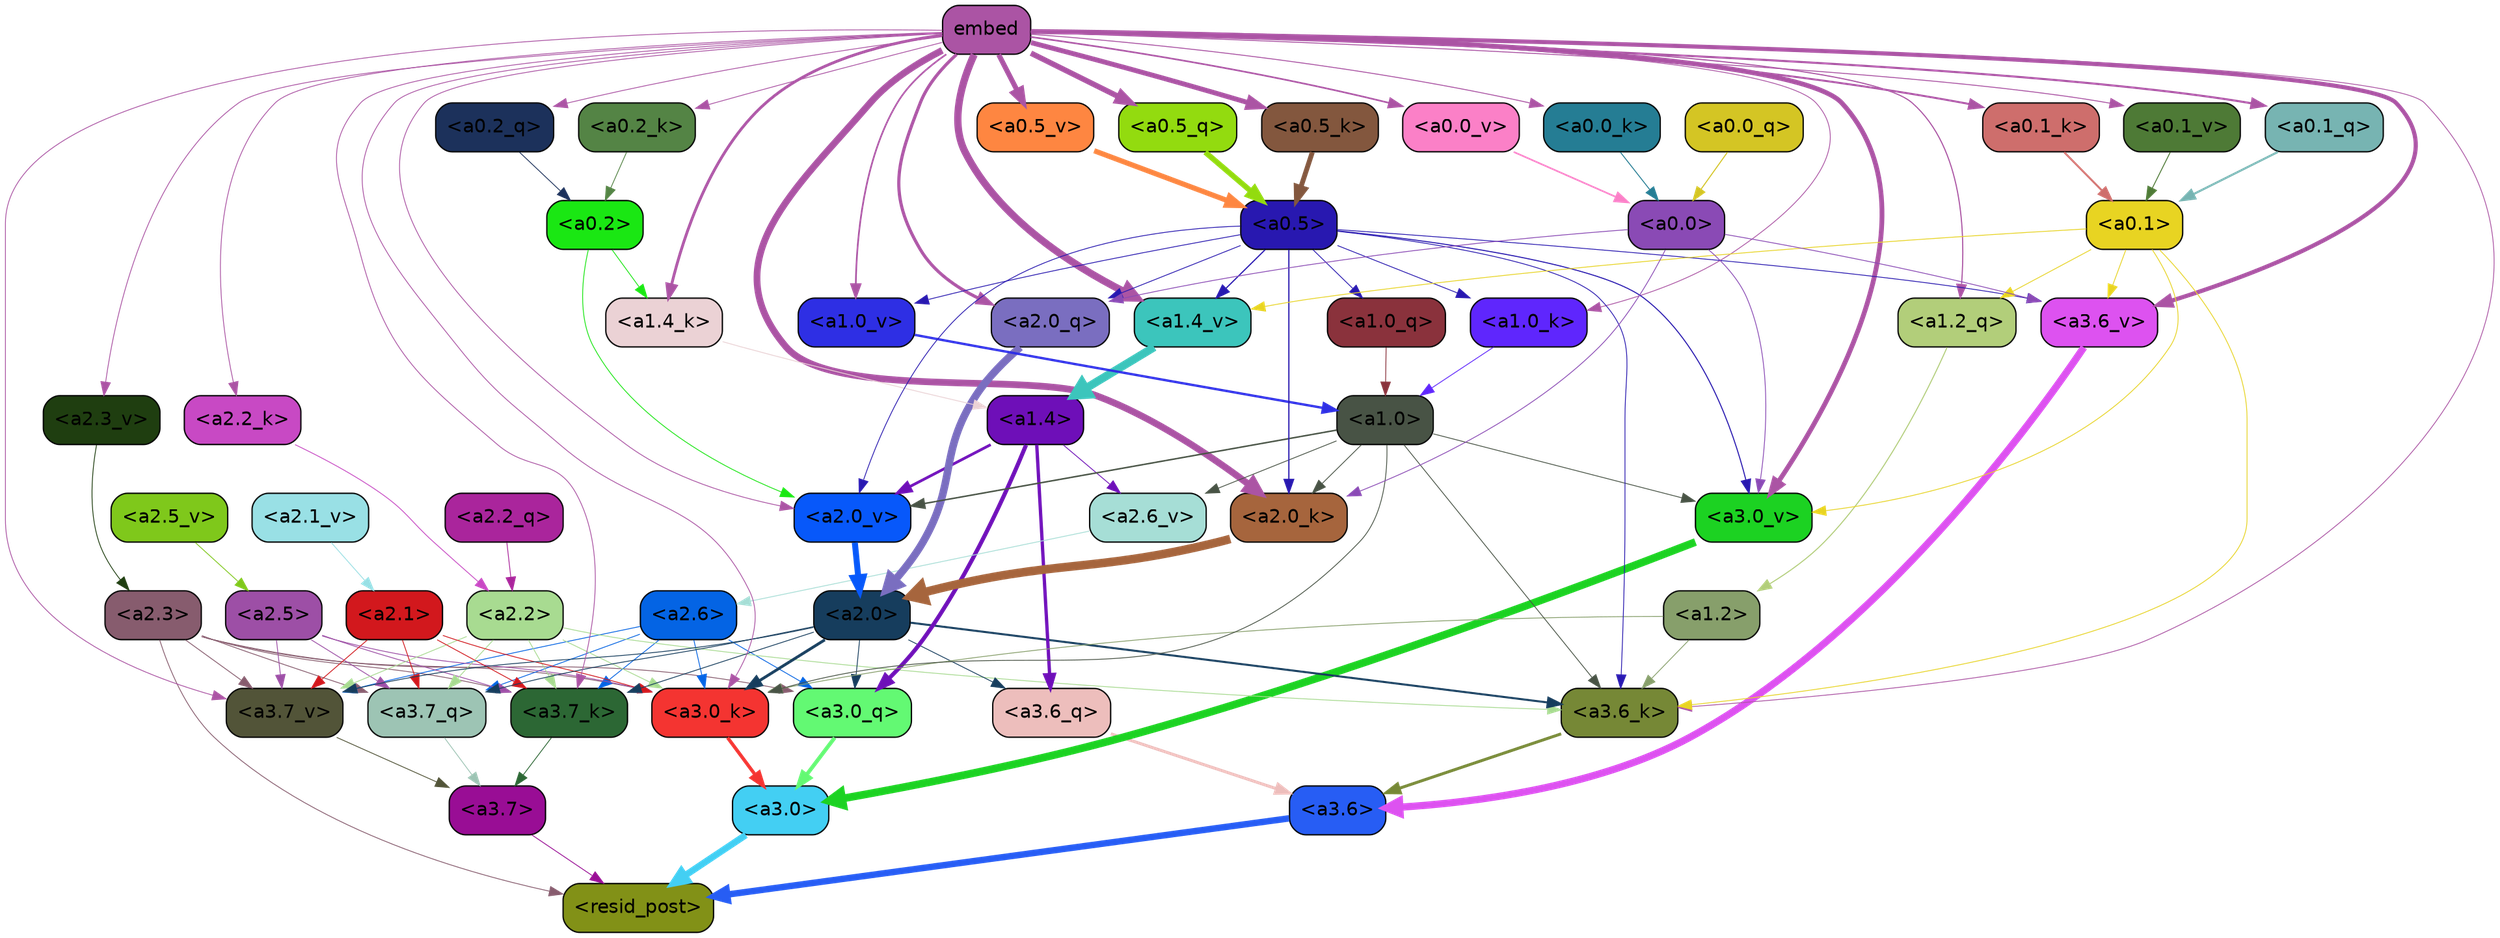 strict digraph "" {
	graph [bgcolor=transparent,
		layout=dot,
		overlap=false,
		splines=true
	];
	"<a3.7>"	[color=black,
		fillcolor="#990d95",
		fontname=Helvetica,
		shape=box,
		style="filled, rounded"];
	"<resid_post>"	[color=black,
		fillcolor="#829117",
		fontname=Helvetica,
		shape=box,
		style="filled, rounded"];
	"<a3.7>" -> "<resid_post>"	[color="#990d95",
		penwidth=0.6];
	"<a3.6>"	[color=black,
		fillcolor="#275df4",
		fontname=Helvetica,
		shape=box,
		style="filled, rounded"];
	"<a3.6>" -> "<resid_post>"	[color="#275df4",
		penwidth=4.7534414529800415];
	"<a3.0>"	[color=black,
		fillcolor="#43cff3",
		fontname=Helvetica,
		shape=box,
		style="filled, rounded"];
	"<a3.0>" -> "<resid_post>"	[color="#43cff3",
		penwidth=4.898576855659485];
	"<a2.3>"	[color=black,
		fillcolor="#875c6e",
		fontname=Helvetica,
		shape=box,
		style="filled, rounded"];
	"<a2.3>" -> "<resid_post>"	[color="#875c6e",
		penwidth=0.6];
	"<a3.7_q>"	[color=black,
		fillcolor="#9dc4b4",
		fontname=Helvetica,
		shape=box,
		style="filled, rounded"];
	"<a2.3>" -> "<a3.7_q>"	[color="#875c6e",
		penwidth=0.6];
	"<a3.0_q>"	[color=black,
		fillcolor="#63f973",
		fontname=Helvetica,
		shape=box,
		style="filled, rounded"];
	"<a2.3>" -> "<a3.0_q>"	[color="#875c6e",
		penwidth=0.6];
	"<a3.7_k>"	[color=black,
		fillcolor="#2c6734",
		fontname=Helvetica,
		shape=box,
		style="filled, rounded"];
	"<a2.3>" -> "<a3.7_k>"	[color="#875c6e",
		penwidth=0.6];
	"<a3.0_k>"	[color=black,
		fillcolor="#f43431",
		fontname=Helvetica,
		shape=box,
		style="filled, rounded"];
	"<a2.3>" -> "<a3.0_k>"	[color="#875c6e",
		penwidth=0.6];
	"<a3.7_v>"	[color=black,
		fillcolor="#525438",
		fontname=Helvetica,
		shape=box,
		style="filled, rounded"];
	"<a2.3>" -> "<a3.7_v>"	[color="#875c6e",
		penwidth=0.6];
	"<a3.7_q>" -> "<a3.7>"	[color="#9dc4b4",
		penwidth=0.6];
	"<a3.6_q>"	[color=black,
		fillcolor="#edbebc",
		fontname=Helvetica,
		shape=box,
		style="filled, rounded"];
	"<a3.6_q>" -> "<a3.6>"	[color="#edbebc",
		penwidth=2.160832464694977];
	"<a3.0_q>" -> "<a3.0>"	[color="#63f973",
		penwidth=2.870753765106201];
	"<a3.7_k>" -> "<a3.7>"	[color="#2c6734",
		penwidth=0.6];
	"<a3.6_k>"	[color=black,
		fillcolor="#768836",
		fontname=Helvetica,
		shape=box,
		style="filled, rounded"];
	"<a3.6_k>" -> "<a3.6>"	[color="#768836",
		penwidth=2.13908451795578];
	"<a3.0_k>" -> "<a3.0>"	[color="#f43431",
		penwidth=2.520303964614868];
	"<a3.7_v>" -> "<a3.7>"	[color="#525438",
		penwidth=0.6];
	"<a3.6_v>"	[color=black,
		fillcolor="#dd52f0",
		fontname=Helvetica,
		shape=box,
		style="filled, rounded"];
	"<a3.6_v>" -> "<a3.6>"	[color="#dd52f0",
		penwidth=5.297133803367615];
	"<a3.0_v>"	[color=black,
		fillcolor="#1cd222",
		fontname=Helvetica,
		shape=box,
		style="filled, rounded"];
	"<a3.0_v>" -> "<a3.0>"	[color="#1cd222",
		penwidth=5.680712580680847];
	"<a2.6>"	[color=black,
		fillcolor="#0464e4",
		fontname=Helvetica,
		shape=box,
		style="filled, rounded"];
	"<a2.6>" -> "<a3.7_q>"	[color="#0464e4",
		penwidth=0.6];
	"<a2.6>" -> "<a3.0_q>"	[color="#0464e4",
		penwidth=0.6];
	"<a2.6>" -> "<a3.7_k>"	[color="#0464e4",
		penwidth=0.6];
	"<a2.6>" -> "<a3.0_k>"	[color="#0464e4",
		penwidth=0.6];
	"<a2.6>" -> "<a3.7_v>"	[color="#0464e4",
		penwidth=0.6];
	"<a2.5>"	[color=black,
		fillcolor="#9d4fa6",
		fontname=Helvetica,
		shape=box,
		style="filled, rounded"];
	"<a2.5>" -> "<a3.7_q>"	[color="#9d4fa6",
		penwidth=0.6];
	"<a2.5>" -> "<a3.7_k>"	[color="#9d4fa6",
		penwidth=0.6];
	"<a2.5>" -> "<a3.0_k>"	[color="#9d4fa6",
		penwidth=0.6];
	"<a2.5>" -> "<a3.7_v>"	[color="#9d4fa6",
		penwidth=0.6];
	"<a2.2>"	[color=black,
		fillcolor="#a8db91",
		fontname=Helvetica,
		shape=box,
		style="filled, rounded"];
	"<a2.2>" -> "<a3.7_q>"	[color="#a8db91",
		penwidth=0.6];
	"<a2.2>" -> "<a3.7_k>"	[color="#a8db91",
		penwidth=0.6];
	"<a2.2>" -> "<a3.6_k>"	[color="#a8db91",
		penwidth=0.6];
	"<a2.2>" -> "<a3.0_k>"	[color="#a8db91",
		penwidth=0.6];
	"<a2.2>" -> "<a3.7_v>"	[color="#a8db91",
		penwidth=0.6];
	"<a2.1>"	[color=black,
		fillcolor="#d2181d",
		fontname=Helvetica,
		shape=box,
		style="filled, rounded"];
	"<a2.1>" -> "<a3.7_q>"	[color="#d2181d",
		penwidth=0.6];
	"<a2.1>" -> "<a3.7_k>"	[color="#d2181d",
		penwidth=0.6];
	"<a2.1>" -> "<a3.0_k>"	[color="#d2181d",
		penwidth=0.6];
	"<a2.1>" -> "<a3.7_v>"	[color="#d2181d",
		penwidth=0.6];
	"<a2.0>"	[color=black,
		fillcolor="#163d5d",
		fontname=Helvetica,
		shape=box,
		style="filled, rounded"];
	"<a2.0>" -> "<a3.7_q>"	[color="#163d5d",
		penwidth=0.6];
	"<a2.0>" -> "<a3.6_q>"	[color="#163d5d",
		penwidth=0.6];
	"<a2.0>" -> "<a3.0_q>"	[color="#163d5d",
		penwidth=0.6];
	"<a2.0>" -> "<a3.7_k>"	[color="#163d5d",
		penwidth=0.6];
	"<a2.0>" -> "<a3.6_k>"	[color="#163d5d",
		penwidth=1.4807794839143753];
	"<a2.0>" -> "<a3.0_k>"	[color="#163d5d",
		penwidth=2.095262974500656];
	"<a2.0>" -> "<a3.7_v>"	[color="#163d5d",
		penwidth=0.6];
	"<a1.4>"	[color=black,
		fillcolor="#6e0fb8",
		fontname=Helvetica,
		shape=box,
		style="filled, rounded"];
	"<a1.4>" -> "<a3.6_q>"	[color="#6e0fb8",
		penwidth=2.425799250602722];
	"<a1.4>" -> "<a3.0_q>"	[color="#6e0fb8",
		penwidth=3.0341034531593323];
	"<a2.6_v>"	[color=black,
		fillcolor="#a6ded6",
		fontname=Helvetica,
		shape=box,
		style="filled, rounded"];
	"<a1.4>" -> "<a2.6_v>"	[color="#6e0fb8",
		penwidth=0.6];
	"<a2.0_v>"	[color=black,
		fillcolor="#0758fa",
		fontname=Helvetica,
		shape=box,
		style="filled, rounded"];
	"<a1.4>" -> "<a2.0_v>"	[color="#6e0fb8",
		penwidth=2.007302835583687];
	embed	[color=black,
		fillcolor="#ab54a4",
		fontname=Helvetica,
		shape=box,
		style="filled, rounded"];
	embed -> "<a3.7_k>"	[color="#ab54a4",
		penwidth=0.6];
	embed -> "<a3.6_k>"	[color="#ab54a4",
		penwidth=0.6];
	embed -> "<a3.0_k>"	[color="#ab54a4",
		penwidth=0.6];
	embed -> "<a3.7_v>"	[color="#ab54a4",
		penwidth=0.6];
	embed -> "<a3.6_v>"	[color="#ab54a4",
		penwidth=3.067279100418091];
	embed -> "<a3.0_v>"	[color="#ab54a4",
		penwidth=3.5202720761299133];
	"<a2.0_q>"	[color=black,
		fillcolor="#7a6ec0",
		fontname=Helvetica,
		shape=box,
		style="filled, rounded"];
	embed -> "<a2.0_q>"	[color="#ab54a4",
		penwidth=2.339468687772751];
	"<a2.2_k>"	[color=black,
		fillcolor="#c849c4",
		fontname=Helvetica,
		shape=box,
		style="filled, rounded"];
	embed -> "<a2.2_k>"	[color="#ab54a4",
		penwidth=0.6];
	"<a2.0_k>"	[color=black,
		fillcolor="#a6653d",
		fontname=Helvetica,
		shape=box,
		style="filled, rounded"];
	embed -> "<a2.0_k>"	[color="#ab54a4",
		penwidth=4.9759310483932495];
	"<a2.3_v>"	[color=black,
		fillcolor="#1f3e10",
		fontname=Helvetica,
		shape=box,
		style="filled, rounded"];
	embed -> "<a2.3_v>"	[color="#ab54a4",
		penwidth=0.6];
	embed -> "<a2.0_v>"	[color="#ab54a4",
		penwidth=0.6];
	"<a1.2_q>"	[color=black,
		fillcolor="#b2ce7a",
		fontname=Helvetica,
		shape=box,
		style="filled, rounded"];
	embed -> "<a1.2_q>"	[color="#ab54a4",
		penwidth=0.8262195587158203];
	"<a1.4_k>"	[color=black,
		fillcolor="#ebd2d5",
		fontname=Helvetica,
		shape=box,
		style="filled, rounded"];
	embed -> "<a1.4_k>"	[color="#ab54a4",
		penwidth=2.0715588331222534];
	"<a1.0_k>"	[color=black,
		fillcolor="#5f26fd",
		fontname=Helvetica,
		shape=box,
		style="filled, rounded"];
	embed -> "<a1.0_k>"	[color="#ab54a4",
		penwidth=0.6];
	"<a1.4_v>"	[color=black,
		fillcolor="#3cc5bc",
		fontname=Helvetica,
		shape=box,
		style="filled, rounded"];
	embed -> "<a1.4_v>"	[color="#ab54a4",
		penwidth=5.3763720989227295];
	"<a1.0_v>"	[color=black,
		fillcolor="#2e2fe4",
		fontname=Helvetica,
		shape=box,
		style="filled, rounded"];
	embed -> "<a1.0_v>"	[color="#ab54a4",
		penwidth=1.232791244983673];
	"<a0.5_q>"	[color=black,
		fillcolor="#93db0f",
		fontname=Helvetica,
		shape=box,
		style="filled, rounded"];
	embed -> "<a0.5_q>"	[color="#ab54a4",
		penwidth=4.023846864700317];
	"<a0.2_q>"	[color=black,
		fillcolor="#1c315b",
		fontname=Helvetica,
		shape=box,
		style="filled, rounded"];
	embed -> "<a0.2_q>"	[color="#ab54a4",
		penwidth=0.6];
	"<a0.1_q>"	[color=black,
		fillcolor="#77b4b2",
		fontname=Helvetica,
		shape=box,
		style="filled, rounded"];
	embed -> "<a0.1_q>"	[color="#ab54a4",
		penwidth=1.5174524784088135];
	"<a0.5_k>"	[color=black,
		fillcolor="#83573e",
		fontname=Helvetica,
		shape=box,
		style="filled, rounded"];
	embed -> "<a0.5_k>"	[color="#ab54a4",
		penwidth=3.6077781692147255];
	"<a0.2_k>"	[color=black,
		fillcolor="#548445",
		fontname=Helvetica,
		shape=box,
		style="filled, rounded"];
	embed -> "<a0.2_k>"	[color="#ab54a4",
		penwidth=0.6];
	"<a0.1_k>"	[color=black,
		fillcolor="#ce6e6c",
		fontname=Helvetica,
		shape=box,
		style="filled, rounded"];
	embed -> "<a0.1_k>"	[color="#ab54a4",
		penwidth=1.4202172756195068];
	"<a0.0_k>"	[color=black,
		fillcolor="#257d94",
		fontname=Helvetica,
		shape=box,
		style="filled, rounded"];
	embed -> "<a0.0_k>"	[color="#ab54a4",
		penwidth=0.6857509613037109];
	"<a0.5_v>"	[color=black,
		fillcolor="#fe8641",
		fontname=Helvetica,
		shape=box,
		style="filled, rounded"];
	embed -> "<a0.5_v>"	[color="#ab54a4",
		penwidth=3.744613029062748];
	"<a0.1_v>"	[color=black,
		fillcolor="#4e7a36",
		fontname=Helvetica,
		shape=box,
		style="filled, rounded"];
	embed -> "<a0.1_v>"	[color="#ab54a4",
		penwidth=0.6802842617034912];
	"<a0.0_v>"	[color=black,
		fillcolor="#fb80c7",
		fontname=Helvetica,
		shape=box,
		style="filled, rounded"];
	embed -> "<a0.0_v>"	[color="#ab54a4",
		penwidth=1.1918210983276367];
	"<a1.2>"	[color=black,
		fillcolor="#879f6b",
		fontname=Helvetica,
		shape=box,
		style="filled, rounded"];
	"<a1.2>" -> "<a3.6_k>"	[color="#879f6b",
		penwidth=0.6];
	"<a1.2>" -> "<a3.0_k>"	[color="#879f6b",
		penwidth=0.6];
	"<a1.0>"	[color=black,
		fillcolor="#485345",
		fontname=Helvetica,
		shape=box,
		style="filled, rounded"];
	"<a1.0>" -> "<a3.6_k>"	[color="#485345",
		penwidth=0.6];
	"<a1.0>" -> "<a3.0_k>"	[color="#485345",
		penwidth=0.6];
	"<a1.0>" -> "<a3.0_v>"	[color="#485345",
		penwidth=0.6];
	"<a1.0>" -> "<a2.0_k>"	[color="#485345",
		penwidth=0.6];
	"<a1.0>" -> "<a2.6_v>"	[color="#485345",
		penwidth=0.6];
	"<a1.0>" -> "<a2.0_v>"	[color="#485345",
		penwidth=1.0943371653556824];
	"<a0.5>"	[color=black,
		fillcolor="#2818b0",
		fontname=Helvetica,
		shape=box,
		style="filled, rounded"];
	"<a0.5>" -> "<a3.6_k>"	[color="#2818b0",
		penwidth=0.6];
	"<a0.5>" -> "<a3.6_v>"	[color="#2818b0",
		penwidth=0.6];
	"<a0.5>" -> "<a3.0_v>"	[color="#2818b0",
		penwidth=0.764040544629097];
	"<a0.5>" -> "<a2.0_q>"	[color="#2818b0",
		penwidth=0.6];
	"<a0.5>" -> "<a2.0_k>"	[color="#2818b0",
		penwidth=0.8956001400947571];
	"<a0.5>" -> "<a2.0_v>"	[color="#2818b0",
		penwidth=0.6];
	"<a1.0_q>"	[color=black,
		fillcolor="#8a323c",
		fontname=Helvetica,
		shape=box,
		style="filled, rounded"];
	"<a0.5>" -> "<a1.0_q>"	[color="#2818b0",
		penwidth=0.6];
	"<a0.5>" -> "<a1.0_k>"	[color="#2818b0",
		penwidth=0.6];
	"<a0.5>" -> "<a1.4_v>"	[color="#2818b0",
		penwidth=0.8774083852767944];
	"<a0.5>" -> "<a1.0_v>"	[color="#2818b0",
		penwidth=0.6];
	"<a0.1>"	[color=black,
		fillcolor="#e8d422",
		fontname=Helvetica,
		shape=box,
		style="filled, rounded"];
	"<a0.1>" -> "<a3.6_k>"	[color="#e8d422",
		penwidth=0.6];
	"<a0.1>" -> "<a3.6_v>"	[color="#e8d422",
		penwidth=0.6];
	"<a0.1>" -> "<a3.0_v>"	[color="#e8d422",
		penwidth=0.6];
	"<a0.1>" -> "<a1.2_q>"	[color="#e8d422",
		penwidth=0.6];
	"<a0.1>" -> "<a1.4_v>"	[color="#e8d422",
		penwidth=0.6];
	"<a0.0>"	[color=black,
		fillcolor="#8a4ab5",
		fontname=Helvetica,
		shape=box,
		style="filled, rounded"];
	"<a0.0>" -> "<a3.6_v>"	[color="#8a4ab5",
		penwidth=0.6];
	"<a0.0>" -> "<a3.0_v>"	[color="#8a4ab5",
		penwidth=0.6];
	"<a0.0>" -> "<a2.0_q>"	[color="#8a4ab5",
		penwidth=0.6];
	"<a0.0>" -> "<a2.0_k>"	[color="#8a4ab5",
		penwidth=0.6];
	"<a2.2_q>"	[color=black,
		fillcolor="#aa259c",
		fontname=Helvetica,
		shape=box,
		style="filled, rounded"];
	"<a2.2_q>" -> "<a2.2>"	[color="#aa259c",
		penwidth=0.6];
	"<a2.0_q>" -> "<a2.0>"	[color="#7a6ec0",
		penwidth=5.606565475463867];
	"<a2.2_k>" -> "<a2.2>"	[color="#c849c4",
		penwidth=0.6];
	"<a2.0_k>" -> "<a2.0>"	[color="#a6653d",
		penwidth=6.344284534454346];
	"<a2.6_v>" -> "<a2.6>"	[color="#a6ded6",
		penwidth=0.6];
	"<a2.5_v>"	[color=black,
		fillcolor="#7fc81b",
		fontname=Helvetica,
		shape=box,
		style="filled, rounded"];
	"<a2.5_v>" -> "<a2.5>"	[color="#7fc81b",
		penwidth=0.6];
	"<a2.3_v>" -> "<a2.3>"	[color="#1f3e10",
		penwidth=0.6];
	"<a2.1_v>"	[color=black,
		fillcolor="#99e0e5",
		fontname=Helvetica,
		shape=box,
		style="filled, rounded"];
	"<a2.1_v>" -> "<a2.1>"	[color="#99e0e5",
		penwidth=0.6];
	"<a2.0_v>" -> "<a2.0>"	[color="#0758fa",
		penwidth=4.422677040100098];
	"<a0.2>"	[color=black,
		fillcolor="#1ae713",
		fontname=Helvetica,
		shape=box,
		style="filled, rounded"];
	"<a0.2>" -> "<a2.0_v>"	[color="#1ae713",
		penwidth=0.6];
	"<a0.2>" -> "<a1.4_k>"	[color="#1ae713",
		penwidth=0.6];
	"<a1.2_q>" -> "<a1.2>"	[color="#b2ce7a",
		penwidth=0.7570515871047974];
	"<a1.0_q>" -> "<a1.0>"	[color="#8a323c",
		penwidth=0.6];
	"<a1.4_k>" -> "<a1.4>"	[color="#ebd2d5",
		penwidth=0.6];
	"<a1.0_k>" -> "<a1.0>"	[color="#5f26fd",
		penwidth=0.6];
	"<a1.4_v>" -> "<a1.4>"	[color="#3cc5bc",
		penwidth=6.0194467306137085];
	"<a1.0_v>" -> "<a1.0>"	[color="#2e2fe4",
		penwidth=1.738280937075615];
	"<a0.5_q>" -> "<a0.5>"	[color="#93db0f",
		penwidth=4.023846536874771];
	"<a0.2_q>" -> "<a0.2>"	[color="#1c315b",
		penwidth=0.6];
	"<a0.1_q>" -> "<a0.1>"	[color="#77b4b2",
		penwidth=1.5174570083618164];
	"<a0.0_q>"	[color=black,
		fillcolor="#d4c524",
		fontname=Helvetica,
		shape=box,
		style="filled, rounded"];
	"<a0.0_q>" -> "<a0.0>"	[color="#d4c524",
		penwidth=0.766176700592041];
	"<a0.5_k>" -> "<a0.5>"	[color="#83573e",
		penwidth=3.607769437134266];
	"<a0.2_k>" -> "<a0.2>"	[color="#548445",
		penwidth=0.6];
	"<a0.1_k>" -> "<a0.1>"	[color="#ce6e6c",
		penwidth=1.4202113151550293];
	"<a0.0_k>" -> "<a0.0>"	[color="#257d94",
		penwidth=0.6857404708862305];
	"<a0.5_v>" -> "<a0.5>"	[color="#fe8641",
		penwidth=3.7962711341679096];
	"<a0.1_v>" -> "<a0.1>"	[color="#4e7a36",
		penwidth=0.6802752017974854];
	"<a0.0_v>" -> "<a0.0>"	[color="#fb80c7",
		penwidth=1.1918113231658936];
}

